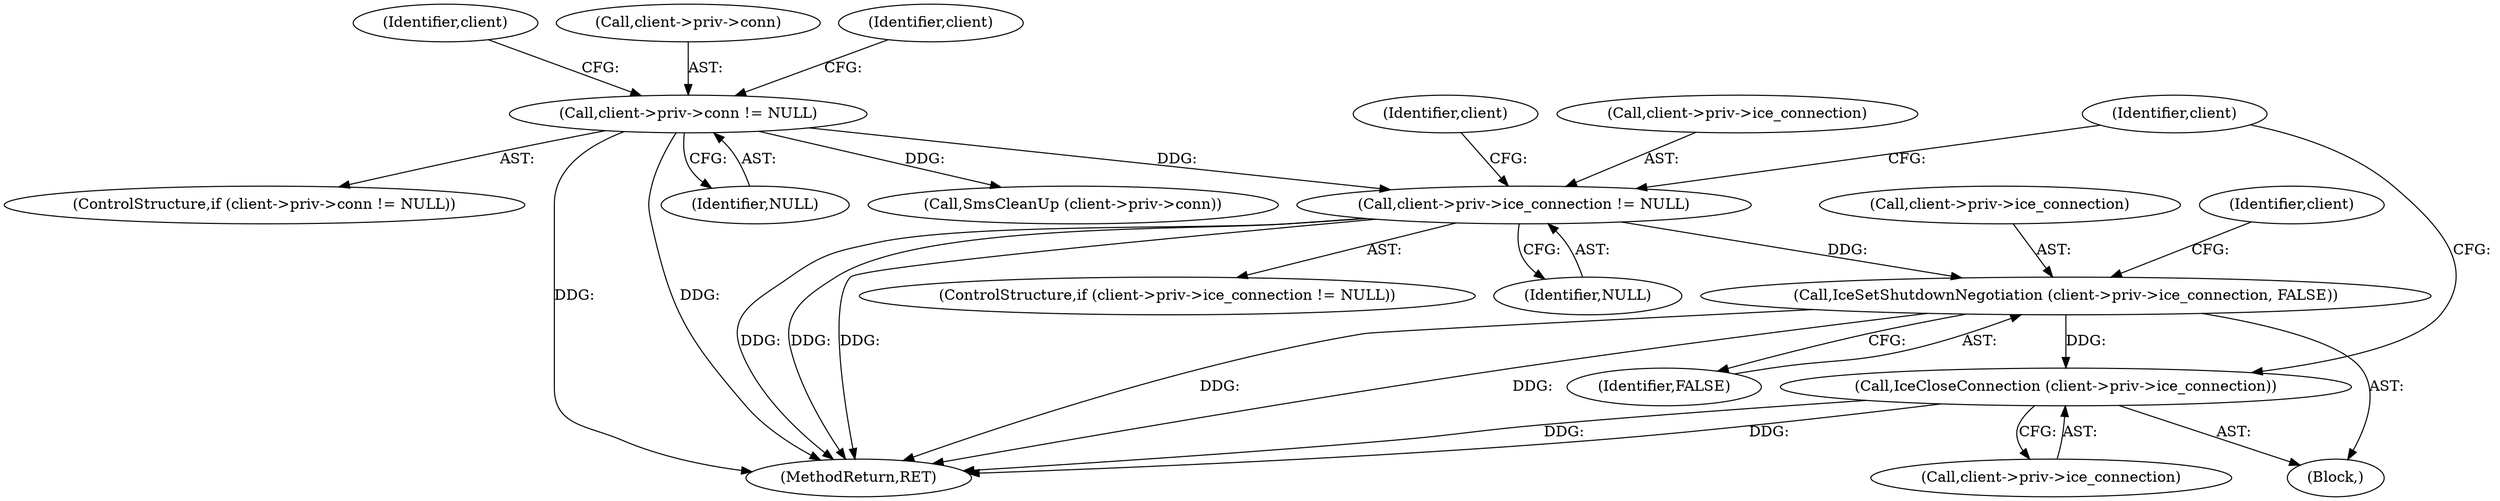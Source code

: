 digraph "0_gnome-session_b0dc999e0b45355314616321dbb6cb71e729fc9d_1@API" {
"1000134" [label="(Call,client->priv->ice_connection != NULL)"];
"1000119" [label="(Call,client->priv->conn != NULL)"];
"1000142" [label="(Call,IceSetShutdownNegotiation (client->priv->ice_connection, FALSE))"];
"1000149" [label="(Call,IceCloseConnection (client->priv->ice_connection))"];
"1000133" [label="(ControlStructure,if (client->priv->ice_connection != NULL))"];
"1000140" [label="(Identifier,NULL)"];
"1000125" [label="(Identifier,NULL)"];
"1000148" [label="(Identifier,FALSE)"];
"1000159" [label="(Identifier,client)"];
"1000170" [label="(MethodReturn,RET)"];
"1000142" [label="(Call,IceSetShutdownNegotiation (client->priv->ice_connection, FALSE))"];
"1000145" [label="(Identifier,client)"];
"1000130" [label="(Identifier,client)"];
"1000127" [label="(Call,SmsCleanUp (client->priv->conn))"];
"1000119" [label="(Call,client->priv->conn != NULL)"];
"1000152" [label="(Identifier,client)"];
"1000135" [label="(Call,client->priv->ice_connection)"];
"1000118" [label="(ControlStructure,if (client->priv->conn != NULL))"];
"1000149" [label="(Call,IceCloseConnection (client->priv->ice_connection))"];
"1000150" [label="(Call,client->priv->ice_connection)"];
"1000120" [label="(Call,client->priv->conn)"];
"1000141" [label="(Block,)"];
"1000134" [label="(Call,client->priv->ice_connection != NULL)"];
"1000137" [label="(Identifier,client)"];
"1000143" [label="(Call,client->priv->ice_connection)"];
"1000134" -> "1000133"  [label="AST: "];
"1000134" -> "1000140"  [label="CFG: "];
"1000135" -> "1000134"  [label="AST: "];
"1000140" -> "1000134"  [label="AST: "];
"1000145" -> "1000134"  [label="CFG: "];
"1000159" -> "1000134"  [label="CFG: "];
"1000134" -> "1000170"  [label="DDG: "];
"1000134" -> "1000170"  [label="DDG: "];
"1000134" -> "1000170"  [label="DDG: "];
"1000119" -> "1000134"  [label="DDG: "];
"1000134" -> "1000142"  [label="DDG: "];
"1000119" -> "1000118"  [label="AST: "];
"1000119" -> "1000125"  [label="CFG: "];
"1000120" -> "1000119"  [label="AST: "];
"1000125" -> "1000119"  [label="AST: "];
"1000130" -> "1000119"  [label="CFG: "];
"1000137" -> "1000119"  [label="CFG: "];
"1000119" -> "1000170"  [label="DDG: "];
"1000119" -> "1000170"  [label="DDG: "];
"1000119" -> "1000127"  [label="DDG: "];
"1000142" -> "1000141"  [label="AST: "];
"1000142" -> "1000148"  [label="CFG: "];
"1000143" -> "1000142"  [label="AST: "];
"1000148" -> "1000142"  [label="AST: "];
"1000152" -> "1000142"  [label="CFG: "];
"1000142" -> "1000170"  [label="DDG: "];
"1000142" -> "1000170"  [label="DDG: "];
"1000142" -> "1000149"  [label="DDG: "];
"1000149" -> "1000141"  [label="AST: "];
"1000149" -> "1000150"  [label="CFG: "];
"1000150" -> "1000149"  [label="AST: "];
"1000159" -> "1000149"  [label="CFG: "];
"1000149" -> "1000170"  [label="DDG: "];
"1000149" -> "1000170"  [label="DDG: "];
}
